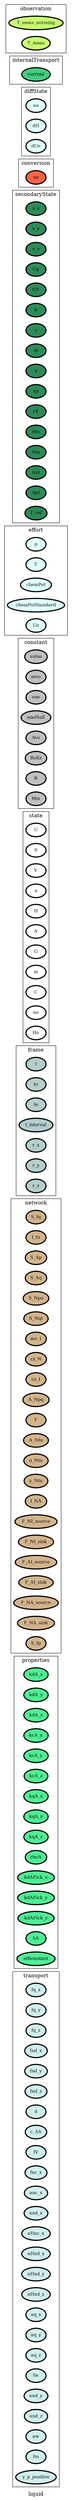 digraph liquid {
label=liquid;
rankdir=LR;
subgraph cluster_liquid___transport {
label=transport;
rankdir=LR;
V_151 [fillcolor=lightcyan2, fontsize=12, label=fq_x, penwidth=3, style=filled];
V_152 [fillcolor=lightcyan2, fontsize=12, label=fq_y, penwidth=3, style=filled];
V_153 [fillcolor=lightcyan2, fontsize=12, label=fq_z, penwidth=3, style=filled];
V_154 [fillcolor=lightcyan2, fontsize=12, label=fnd_x, penwidth=3, style=filled];
V_155 [fillcolor=lightcyan2, fontsize=12, label=fnd_y, penwidth=3, style=filled];
V_156 [fillcolor=lightcyan2, fontsize=12, label=fnd_z, penwidth=3, style=filled];
V_157 [fillcolor=lightcyan2, fontsize=12, label=d, penwidth=3, style=filled];
V_158 [fillcolor=lightcyan2, fontsize=12, label=c_AS, penwidth=3, style=filled];
V_159 [fillcolor=lightcyan2, fontsize=12, label=fV, penwidth=3, style=filled];
V_160 [fillcolor=lightcyan2, fontsize=12, label=fnc_x, penwidth=3, style=filled];
V_194 [fillcolor=lightcyan2, fontsize=12, label=anc_x, penwidth=3, style=filled];
V_195 [fillcolor=lightcyan2, fontsize=12, label=and_x, penwidth=3, style=filled];
V_204 [fillcolor=lightcyan2, fontsize=12, label=aHnc_x, penwidth=3, style=filled];
V_205 [fillcolor=lightcyan2, fontsize=12, label=aHnd_x, penwidth=3, style=filled];
V_206 [fillcolor=lightcyan2, fontsize=12, label=aHnd_y, penwidth=3, style=filled];
V_207 [fillcolor=lightcyan2, fontsize=12, label=aHnd_z, penwidth=3, style=filled];
V_208 [fillcolor=lightcyan2, fontsize=12, label=aq_x, penwidth=3, style=filled];
V_209 [fillcolor=lightcyan2, fontsize=12, label=aq_y, penwidth=3, style=filled];
V_210 [fillcolor=lightcyan2, fontsize=12, label=aq_z, penwidth=3, style=filled];
V_211 [fillcolor=lightcyan2, fontsize=12, label=fw, penwidth=3, style=filled];
V_212 [fillcolor=lightcyan2, fontsize=12, label=and_y, penwidth=3, style=filled];
V_213 [fillcolor=lightcyan2, fontsize=12, label=and_z, penwidth=3, style=filled];
V_214 [fillcolor=lightcyan2, fontsize=12, label=aw, penwidth=3, style=filled];
V_234 [fillcolor=lightcyan2, fontsize=12, label=fm, penwidth=3, style=filled];
V_243 [fillcolor=lightcyan2, fontsize=12, label=y_p_positive, penwidth=3, style=filled];
}

subgraph cluster_liquid___geometry {
label=geometry;
rankdir=LR;
}

subgraph cluster_liquid___properties {
label=properties;
rankdir=LR;
V_180 [fillcolor=seagreen2, fontsize=12, label=kdA_x, penwidth=3, style=filled];
V_181 [fillcolor=seagreen2, fontsize=12, label=kdA_y, penwidth=3, style=filled];
V_182 [fillcolor=seagreen2, fontsize=12, label=kdA_z, penwidth=3, style=filled];
V_183 [fillcolor=seagreen2, fontsize=12, label=kcA_x, penwidth=3, style=filled];
V_184 [fillcolor=seagreen2, fontsize=12, label=kcA_y, penwidth=3, style=filled];
V_185 [fillcolor=seagreen2, fontsize=12, label=kcA_z, penwidth=3, style=filled];
V_186 [fillcolor=seagreen2, fontsize=12, label=kqA_x, penwidth=3, style=filled];
V_187 [fillcolor=seagreen2, fontsize=12, label=kqA_y, penwidth=3, style=filled];
V_188 [fillcolor=seagreen2, fontsize=12, label=kqA_z, penwidth=3, style=filled];
V_189 [fillcolor=seagreen2, fontsize=12, label=rhoA, penwidth=3, style=filled];
V_190 [fillcolor=seagreen2, fontsize=12, label=kdAFick_x, penwidth=3, style=filled];
V_191 [fillcolor=seagreen2, fontsize=12, label=kdAFick_y, penwidth=3, style=filled];
V_192 [fillcolor=seagreen2, fontsize=12, label=kdAFick_z, penwidth=3, style=filled];
V_193 [fillcolor=seagreen2, fontsize=12, label=hA, penwidth=3, style=filled];
V_219 [fillcolor=seagreen2, fontsize=12, label=elResistant, penwidth=3, style=filled];
}

subgraph cluster_liquid___network {
label=network;
rankdir=LR;
V_10 [fillcolor=tan, fontsize=12, label=S_Iq, penwidth=3, style=filled];
V_11 [fillcolor=tan, fontsize=12, label=I_tu, penwidth=3, style=filled];
V_12 [fillcolor=tan, fontsize=12, label=S_Ap, penwidth=3, style=filled];
V_13 [fillcolor=tan, fontsize=12, label=S_Aq, penwidth=3, style=filled];
V_14 [fillcolor=tan, fontsize=12, label=S_Npu, penwidth=3, style=filled];
V_15 [fillcolor=tan, fontsize=12, label=S_Nqt, penwidth=3, style=filled];
V_16 [fillcolor=tan, fontsize=12, label=mv_I, penwidth=3, style=filled];
V_17 [fillcolor=tan, fontsize=12, label=cz_N, penwidth=3, style=filled];
V_18 [fillcolor=tan, fontsize=12, label=cz_I, penwidth=3, style=filled];
V_19 [fillcolor=tan, fontsize=12, label=A_Npq, penwidth=3, style=filled];
V_2 [fillcolor=tan, fontsize=12, label=F, penwidth=3, style=filled];
V_20 [fillcolor=tan, fontsize=12, label=A_Ntu, penwidth=3, style=filled];
V_21 [fillcolor=tan, fontsize=12, label=u_Ntu, penwidth=3, style=filled];
V_22 [fillcolor=tan, fontsize=12, label=y_Ntu, penwidth=3, style=filled];
V_27 [fillcolor=tan, fontsize=12, label=I_NA, penwidth=3, style=filled];
V_3 [fillcolor=tan, fontsize=12, label=F_NI_source, penwidth=3, style=filled];
V_4 [fillcolor=tan, fontsize=12, label=F_NI_sink, penwidth=3, style=filled];
V_5 [fillcolor=tan, fontsize=12, label=F_AI_source, penwidth=3, style=filled];
V_6 [fillcolor=tan, fontsize=12, label=F_AI_sink, penwidth=3, style=filled];
V_7 [fillcolor=tan, fontsize=12, label=F_NA_source, penwidth=3, style=filled];
V_8 [fillcolor=tan, fontsize=12, label=F_NA_sink, penwidth=3, style=filled];
V_9 [fillcolor=tan, fontsize=12, label=S_Ip, penwidth=3, style=filled];
}

subgraph cluster_liquid___differenceOperator {
label=differenceOperator;
rankdir=LR;
}

subgraph cluster_liquid___frame {
label=frame;
rankdir=LR;
V_1 [fillcolor=lightcyan3, fontsize=12, label=t, penwidth=3, style=filled];
V_105 [fillcolor=lightcyan3, fontsize=12, label=to, penwidth=3, style=filled];
V_106 [fillcolor=lightcyan3, fontsize=12, label=te, penwidth=3, style=filled];
V_107 [fillcolor=lightcyan3, fontsize=12, label=t_interval, penwidth=3, style=filled];
V_23 [fillcolor=lightcyan3, fontsize=12, label=r_x, penwidth=3, style=filled];
V_24 [fillcolor=lightcyan3, fontsize=12, label=r_y, penwidth=3, style=filled];
V_25 [fillcolor=lightcyan3, fontsize=12, label=r_z, penwidth=3, style=filled];
}

subgraph cluster_liquid___state {
label=state;
rankdir=LR;
V_108 [fillcolor=white, fontsize=12, label=U, penwidth=3, style=filled];
V_109 [fillcolor=white, fontsize=12, label=S, penwidth=3, style=filled];
V_110 [fillcolor=white, fontsize=12, label=V, penwidth=3, style=filled];
V_111 [fillcolor=white, fontsize=12, label=n, penwidth=3, style=filled];
V_115 [fillcolor=white, fontsize=12, label=H, penwidth=3, style=filled];
V_116 [fillcolor=white, fontsize=12, label=A, penwidth=3, style=filled];
V_117 [fillcolor=white, fontsize=12, label=G, penwidth=3, style=filled];
V_137 [fillcolor=white, fontsize=12, label=m, penwidth=3, style=filled];
V_144 [fillcolor=white, fontsize=12, label=C, penwidth=3, style=filled];
V_203 [fillcolor=white, fontsize=12, label=no, penwidth=3, style=filled];
V_216 [fillcolor=white, fontsize=12, label=Ho, penwidth=3, style=filled];
}

subgraph cluster_liquid___constant {
label=constant;
rankdir=LR;
V_101 [fillcolor=grey, fontsize=12, label=value, penwidth=3, style=filled];
V_102 [fillcolor=grey, fontsize=12, label=zero, penwidth=3, style=filled];
V_103 [fillcolor=grey, fontsize=12, label=one, penwidth=3, style=filled];
V_104 [fillcolor=grey, fontsize=12, label=oneHalf, penwidth=3, style=filled];
V_121 [fillcolor=grey, fontsize=12, label=Avo, penwidth=3, style=filled];
V_122 [fillcolor=grey, fontsize=12, label=Boltz, penwidth=3, style=filled];
V_123 [fillcolor=grey, fontsize=12, label=R, penwidth=3, style=filled];
V_132 [fillcolor=grey, fontsize=12, label=Mm, penwidth=3, style=filled];
}

subgraph cluster_liquid___effort {
label=effort;
rankdir=LR;
V_112 [fillcolor=lightcyan, fontsize=12, label=p, penwidth=3, style=filled];
V_113 [fillcolor=lightcyan, fontsize=12, label=T, penwidth=3, style=filled];
V_114 [fillcolor=lightcyan, fontsize=12, label=chemPot, penwidth=3, style=filled];
V_161 [fillcolor=lightcyan, fontsize=12, label=chemPotStandard, penwidth=3, style=filled];
V_217 [fillcolor=lightcyan, fontsize=12, label=Ue, penwidth=3, style=filled];
}

subgraph cluster_liquid___secondaryState {
label=secondaryState;
rankdir=LR;
V_118 [fillcolor=seagreen4, fontsize=12, label=v_x, penwidth=3, style=filled];
V_119 [fillcolor=seagreen4, fontsize=12, label=v_y, penwidth=3, style=filled];
V_120 [fillcolor=seagreen4, fontsize=12, label=v_z, penwidth=3, style=filled];
V_124 [fillcolor=seagreen4, fontsize=12, label=Cp, penwidth=3, style=filled];
V_125 [fillcolor=seagreen4, fontsize=12, label=CV, penwidth=3, style=filled];
V_136 [fillcolor=seagreen4, fontsize=12, label=h, penwidth=3, style=filled];
V_138 [fillcolor=seagreen4, fontsize=12, label=c, penwidth=3, style=filled];
V_139 [fillcolor=seagreen4, fontsize=12, label=nt, penwidth=3, style=filled];
V_140 [fillcolor=seagreen4, fontsize=12, label=x, penwidth=3, style=filled];
V_141 [fillcolor=seagreen4, fontsize=12, label=cp, penwidth=3, style=filled];
V_142 [fillcolor=seagreen4, fontsize=12, label=cV, penwidth=3, style=filled];
V_143 [fillcolor=seagreen4, fontsize=12, label=rho, penwidth=3, style=filled];
V_148 [fillcolor=seagreen4, fontsize=12, label=Axy, penwidth=3, style=filled];
V_149 [fillcolor=seagreen4, fontsize=12, label=Axz, penwidth=3, style=filled];
V_150 [fillcolor=seagreen4, fontsize=12, label=Ayz, penwidth=3, style=filled];
V_222 [fillcolor=seagreen4, fontsize=12, label=T_ref, penwidth=3, style=filled];
}

subgraph cluster_liquid___conversion {
label=conversion;
rankdir=LR;
V_202 [fillcolor=tomato, fontsize=12, label=np, penwidth=3, style=filled];
}

subgraph cluster_liquid___diffState {
label=diffState;
rankdir=LR;
V_196 [fillcolor=lightcyan1, fontsize=12, label=an, penwidth=3, style=filled];
V_215 [fillcolor=lightcyan1, fontsize=12, label=dH, penwidth=3, style=filled];
V_220 [fillcolor=lightcyan1, fontsize=12, label=dUe, penwidth=3, style=filled];
}

subgraph cluster_liquid___internalTransport {
label=internalTransport;
rankdir=LR;
V_218 [fillcolor=seagreen3, fontsize=12, label=current, penwidth=3, style=filled];
}

subgraph cluster_liquid___controlInput {
label=controlInput;
rankdir=LR;
}

subgraph cluster_liquid___observation {
label=observation;
rankdir=LR;
V_223 [fillcolor=darkolivegreen1, fontsize=12, label=T_meas_norming, penwidth=3, style=filled];
V_224 [fillcolor=darkolivegreen1, fontsize=12, label=T_meas, penwidth=3, style=filled];
}

}
